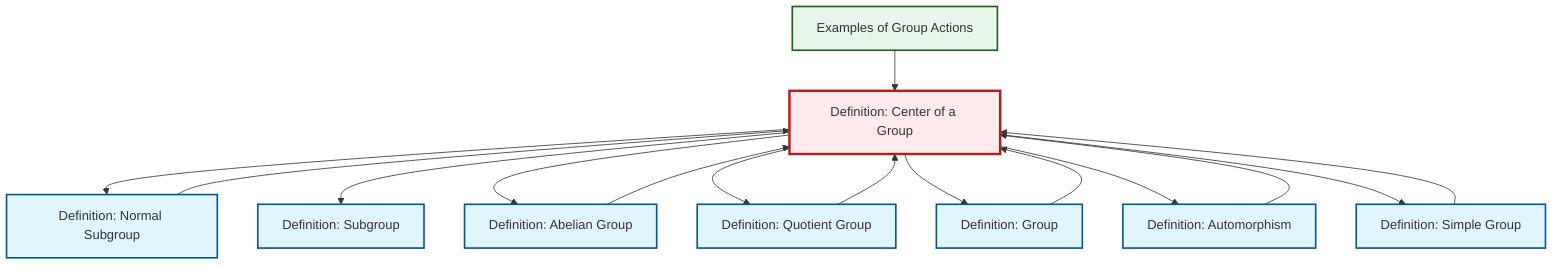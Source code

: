 graph TD
    classDef definition fill:#e1f5fe,stroke:#01579b,stroke-width:2px
    classDef theorem fill:#f3e5f5,stroke:#4a148c,stroke-width:2px
    classDef axiom fill:#fff3e0,stroke:#e65100,stroke-width:2px
    classDef example fill:#e8f5e9,stroke:#1b5e20,stroke-width:2px
    classDef current fill:#ffebee,stroke:#b71c1c,stroke-width:3px
    ex-group-action-examples["Examples of Group Actions"]:::example
    def-automorphism["Definition: Automorphism"]:::definition
    def-quotient-group["Definition: Quotient Group"]:::definition
    def-subgroup["Definition: Subgroup"]:::definition
    def-center-of-group["Definition: Center of a Group"]:::definition
    def-group["Definition: Group"]:::definition
    def-normal-subgroup["Definition: Normal Subgroup"]:::definition
    def-simple-group["Definition: Simple Group"]:::definition
    def-abelian-group["Definition: Abelian Group"]:::definition
    ex-group-action-examples --> def-center-of-group
    def-simple-group --> def-center-of-group
    def-group --> def-center-of-group
    def-center-of-group --> def-normal-subgroup
    def-quotient-group --> def-center-of-group
    def-center-of-group --> def-subgroup
    def-center-of-group --> def-abelian-group
    def-center-of-group --> def-quotient-group
    def-center-of-group --> def-group
    def-abelian-group --> def-center-of-group
    def-center-of-group --> def-automorphism
    def-normal-subgroup --> def-center-of-group
    def-center-of-group --> def-simple-group
    def-automorphism --> def-center-of-group
    class def-center-of-group current